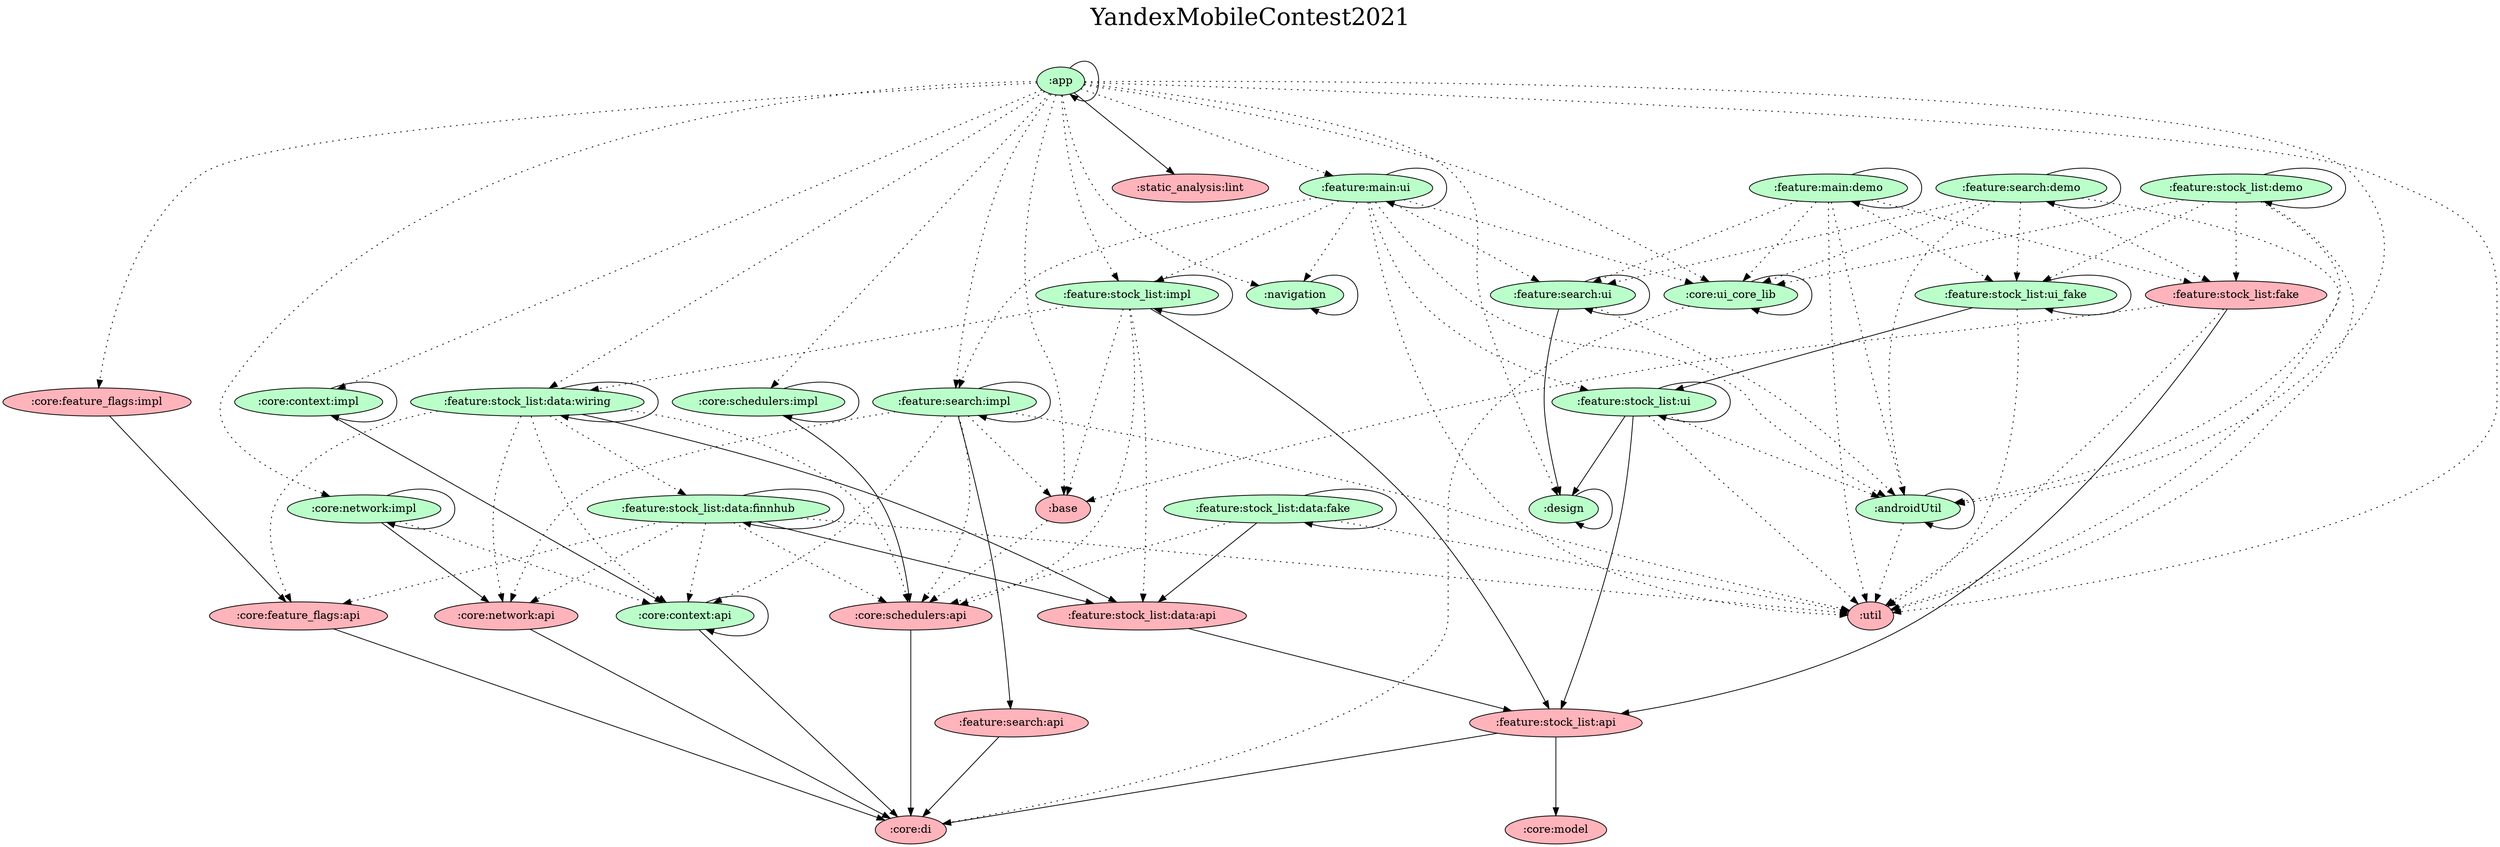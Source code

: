 digraph {
  graph [label="YandexMobileContest2021\n ",labelloc=t,fontsize=30,ranksep=1.4];
  node [style=filled, fillcolor="#bbbbbb"];
  rankdir=TB;

  # Projects

  ":androidUtil" [fillcolor="#baffc9"];
  ":app" [fillcolor="#baffc9"];
  ":base" [fillcolor="#ffb3ba"];
  ":core:context:api" [fillcolor="#baffc9"];
  ":core:context:impl" [fillcolor="#baffc9"];
  ":core:di" [fillcolor="#ffb3ba"];
  ":core:feature_flags:api" [fillcolor="#ffb3ba"];
  ":core:feature_flags:impl" [fillcolor="#ffb3ba"];
  ":core:model" [fillcolor="#ffb3ba"];
  ":core:network:api" [fillcolor="#ffb3ba"];
  ":core:network:impl" [fillcolor="#baffc9"];
  ":core:schedulers:api" [fillcolor="#ffb3ba"];
  ":core:schedulers:impl" [fillcolor="#baffc9"];
  ":core:ui_core_lib" [fillcolor="#baffc9"];
  ":design" [fillcolor="#baffc9"];
  ":feature:main:demo" [fillcolor="#baffc9"];
  ":feature:main:ui" [fillcolor="#baffc9"];
  ":feature:search:api" [fillcolor="#ffb3ba"];
  ":feature:search:demo" [fillcolor="#baffc9"];
  ":feature:search:impl" [fillcolor="#baffc9"];
  ":feature:search:ui" [fillcolor="#baffc9"];
  ":feature:stock_list:api" [fillcolor="#ffb3ba"];
  ":feature:stock_list:data:api" [fillcolor="#ffb3ba"];
  ":feature:stock_list:data:fake" [fillcolor="#baffc9"];
  ":feature:stock_list:data:finnhub" [fillcolor="#baffc9"];
  ":feature:stock_list:data:wiring" [fillcolor="#baffc9"];
  ":feature:stock_list:demo" [fillcolor="#baffc9"];
  ":feature:stock_list:fake" [fillcolor="#ffb3ba"];
  ":feature:stock_list:impl" [fillcolor="#baffc9"];
  ":feature:stock_list:ui" [fillcolor="#baffc9"];
  ":feature:stock_list:ui_fake" [fillcolor="#baffc9"];
  ":navigation" [fillcolor="#baffc9"];
  ":static_analysis:lint" [fillcolor="#ffb3ba"];
  ":util" [fillcolor="#ffb3ba"];

  {rank = same;}

  # Dependencies

  ":androidUtil" -> ":androidUtil"
  ":androidUtil" -> ":util" [style=dotted]
  ":app" -> ":app"
  ":app" -> ":androidUtil" [style=dotted]
  ":app" -> ":base" [style=dotted]
  ":app" -> ":design" [style=dotted]
  ":app" -> ":core:context:impl" [style=dotted]
  ":app" -> ":core:feature_flags:impl" [style=dotted]
  ":app" -> ":core:network:impl" [style=dotted]
  ":app" -> ":core:schedulers:impl" [style=dotted]
  ":app" -> ":core:ui_core_lib" [style=dotted]
  ":app" -> ":feature:main:ui" [style=dotted]
  ":app" -> ":feature:search:impl" [style=dotted]
  ":app" -> ":feature:stock_list:data:wiring" [style=dotted]
  ":app" -> ":feature:stock_list:impl" [style=dotted]
  ":app" -> ":navigation" [style=dotted]
  ":app" -> ":util" [style=dotted]
  ":app" -> ":static_analysis:lint"
  ":base" -> ":core:schedulers:api" [style=dotted]
  ":design" -> ":design"
  ":navigation" -> ":navigation"
  ":core:ui_core_lib" -> ":core:ui_core_lib"
  ":core:ui_core_lib" -> ":core:di" [style=dotted]
  ":core:context:api" -> ":core:di"
  ":core:context:api" -> ":core:context:api"
  ":core:context:impl" -> ":core:context:api"
  ":core:context:impl" -> ":core:context:impl"
  ":core:feature_flags:api" -> ":core:di"
  ":core:feature_flags:impl" -> ":core:feature_flags:api"
  ":core:network:api" -> ":core:di"
  ":core:network:impl" -> ":core:network:api"
  ":core:network:impl" -> ":core:network:impl"
  ":core:network:impl" -> ":core:context:api" [style=dotted]
  ":core:schedulers:api" -> ":core:di"
  ":core:schedulers:impl" -> ":core:schedulers:api"
  ":core:schedulers:impl" -> ":core:schedulers:impl"
  ":feature:main:demo" -> ":feature:main:demo"
  ":feature:main:demo" -> ":androidUtil" [style=dotted]
  ":feature:main:demo" -> ":core:ui_core_lib" [style=dotted]
  ":feature:main:demo" -> ":feature:search:ui" [style=dotted]
  ":feature:main:demo" -> ":feature:stock_list:fake" [style=dotted]
  ":feature:main:demo" -> ":feature:stock_list:ui_fake" [style=dotted]
  ":feature:main:demo" -> ":util" [style=dotted]
  ":feature:main:ui" -> ":feature:main:ui"
  ":feature:main:ui" -> ":androidUtil" [style=dotted]
  ":feature:main:ui" -> ":core:ui_core_lib" [style=dotted]
  ":feature:main:ui" -> ":feature:search:impl" [style=dotted]
  ":feature:main:ui" -> ":feature:search:ui" [style=dotted]
  ":feature:main:ui" -> ":feature:stock_list:impl" [style=dotted]
  ":feature:main:ui" -> ":feature:stock_list:ui" [style=dotted]
  ":feature:main:ui" -> ":navigation" [style=dotted]
  ":feature:main:ui" -> ":util" [style=dotted]
  ":feature:search:api" -> ":core:di"
  ":feature:search:demo" -> ":feature:search:demo"
  ":feature:search:demo" -> ":androidUtil" [style=dotted]
  ":feature:search:demo" -> ":core:ui_core_lib" [style=dotted]
  ":feature:search:demo" -> ":feature:search:ui" [style=dotted]
  ":feature:search:demo" -> ":feature:stock_list:fake" [style=dotted]
  ":feature:search:demo" -> ":feature:stock_list:ui_fake" [style=dotted]
  ":feature:search:demo" -> ":util" [style=dotted]
  ":feature:search:impl" -> ":feature:search:api"
  ":feature:search:impl" -> ":feature:search:impl"
  ":feature:search:impl" -> ":base" [style=dotted]
  ":feature:search:impl" -> ":core:context:api" [style=dotted]
  ":feature:search:impl" -> ":core:network:api" [style=dotted]
  ":feature:search:impl" -> ":core:schedulers:api" [style=dotted]
  ":feature:search:impl" -> ":util" [style=dotted]
  ":feature:search:ui" -> ":design"
  ":feature:search:ui" -> ":feature:search:ui"
  ":feature:search:ui" -> ":androidUtil" [style=dotted]
  ":feature:stock_list:api" -> ":core:di"
  ":feature:stock_list:api" -> ":core:model"
  ":feature:stock_list:demo" -> ":feature:stock_list:demo"
  ":feature:stock_list:demo" -> ":androidUtil" [style=dotted]
  ":feature:stock_list:demo" -> ":core:ui_core_lib" [style=dotted]
  ":feature:stock_list:demo" -> ":feature:stock_list:fake" [style=dotted]
  ":feature:stock_list:demo" -> ":feature:stock_list:ui_fake" [style=dotted]
  ":feature:stock_list:demo" -> ":util" [style=dotted]
  ":feature:stock_list:fake" -> ":feature:stock_list:api"
  ":feature:stock_list:fake" -> ":base" [style=dotted]
  ":feature:stock_list:fake" -> ":util" [style=dotted]
  ":feature:stock_list:impl" -> ":feature:stock_list:api"
  ":feature:stock_list:impl" -> ":feature:stock_list:impl"
  ":feature:stock_list:impl" -> ":base" [style=dotted]
  ":feature:stock_list:impl" -> ":core:schedulers:api" [style=dotted]
  ":feature:stock_list:impl" -> ":feature:stock_list:data:api" [style=dotted]
  ":feature:stock_list:impl" -> ":feature:stock_list:data:wiring" [style=dotted]
  ":feature:stock_list:ui" -> ":design"
  ":feature:stock_list:ui" -> ":feature:stock_list:api"
  ":feature:stock_list:ui" -> ":feature:stock_list:ui"
  ":feature:stock_list:ui" -> ":androidUtil" [style=dotted]
  ":feature:stock_list:ui" -> ":util" [style=dotted]
  ":feature:stock_list:ui_fake" -> ":feature:stock_list:ui"
  ":feature:stock_list:ui_fake" -> ":feature:stock_list:ui_fake"
  ":feature:stock_list:ui_fake" -> ":util" [style=dotted]
  ":feature:stock_list:data:api" -> ":feature:stock_list:api"
  ":feature:stock_list:data:fake" -> ":feature:stock_list:data:api"
  ":feature:stock_list:data:fake" -> ":feature:stock_list:data:fake"
  ":feature:stock_list:data:fake" -> ":core:schedulers:api" [style=dotted]
  ":feature:stock_list:data:fake" -> ":util" [style=dotted]
  ":feature:stock_list:data:finnhub" -> ":feature:stock_list:data:api"
  ":feature:stock_list:data:finnhub" -> ":feature:stock_list:data:finnhub"
  ":feature:stock_list:data:finnhub" -> ":core:context:api" [style=dotted]
  ":feature:stock_list:data:finnhub" -> ":core:feature_flags:api" [style=dotted]
  ":feature:stock_list:data:finnhub" -> ":core:network:api" [style=dotted]
  ":feature:stock_list:data:finnhub" -> ":core:schedulers:api" [style=dotted]
  ":feature:stock_list:data:finnhub" -> ":util" [style=dotted]
  ":feature:stock_list:data:wiring" -> ":feature:stock_list:data:api"
  ":feature:stock_list:data:wiring" -> ":feature:stock_list:data:wiring"
  ":feature:stock_list:data:wiring" -> ":core:context:api" [style=dotted]
  ":feature:stock_list:data:wiring" -> ":core:feature_flags:api" [style=dotted]
  ":feature:stock_list:data:wiring" -> ":core:network:api" [style=dotted]
  ":feature:stock_list:data:wiring" -> ":core:schedulers:api" [style=dotted]
  ":feature:stock_list:data:wiring" -> ":feature:stock_list:data:finnhub" [style=dotted]
}
